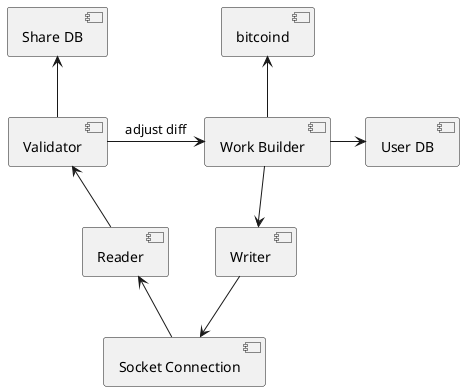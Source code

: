 @startuml

[Work Builder] -right-> [User DB]

[Work Builder] -up-> [bitcoind]

[Writer] --> [Socket Connection]

[Socket Connection] -up-> [Reader]

[Reader] -up-> [Validator]

[Validator] -up-> [Share DB]

[Validator] -right-> [Work Builder] : adjust diff

[Work Builder] --> [Writer]

@enduml

